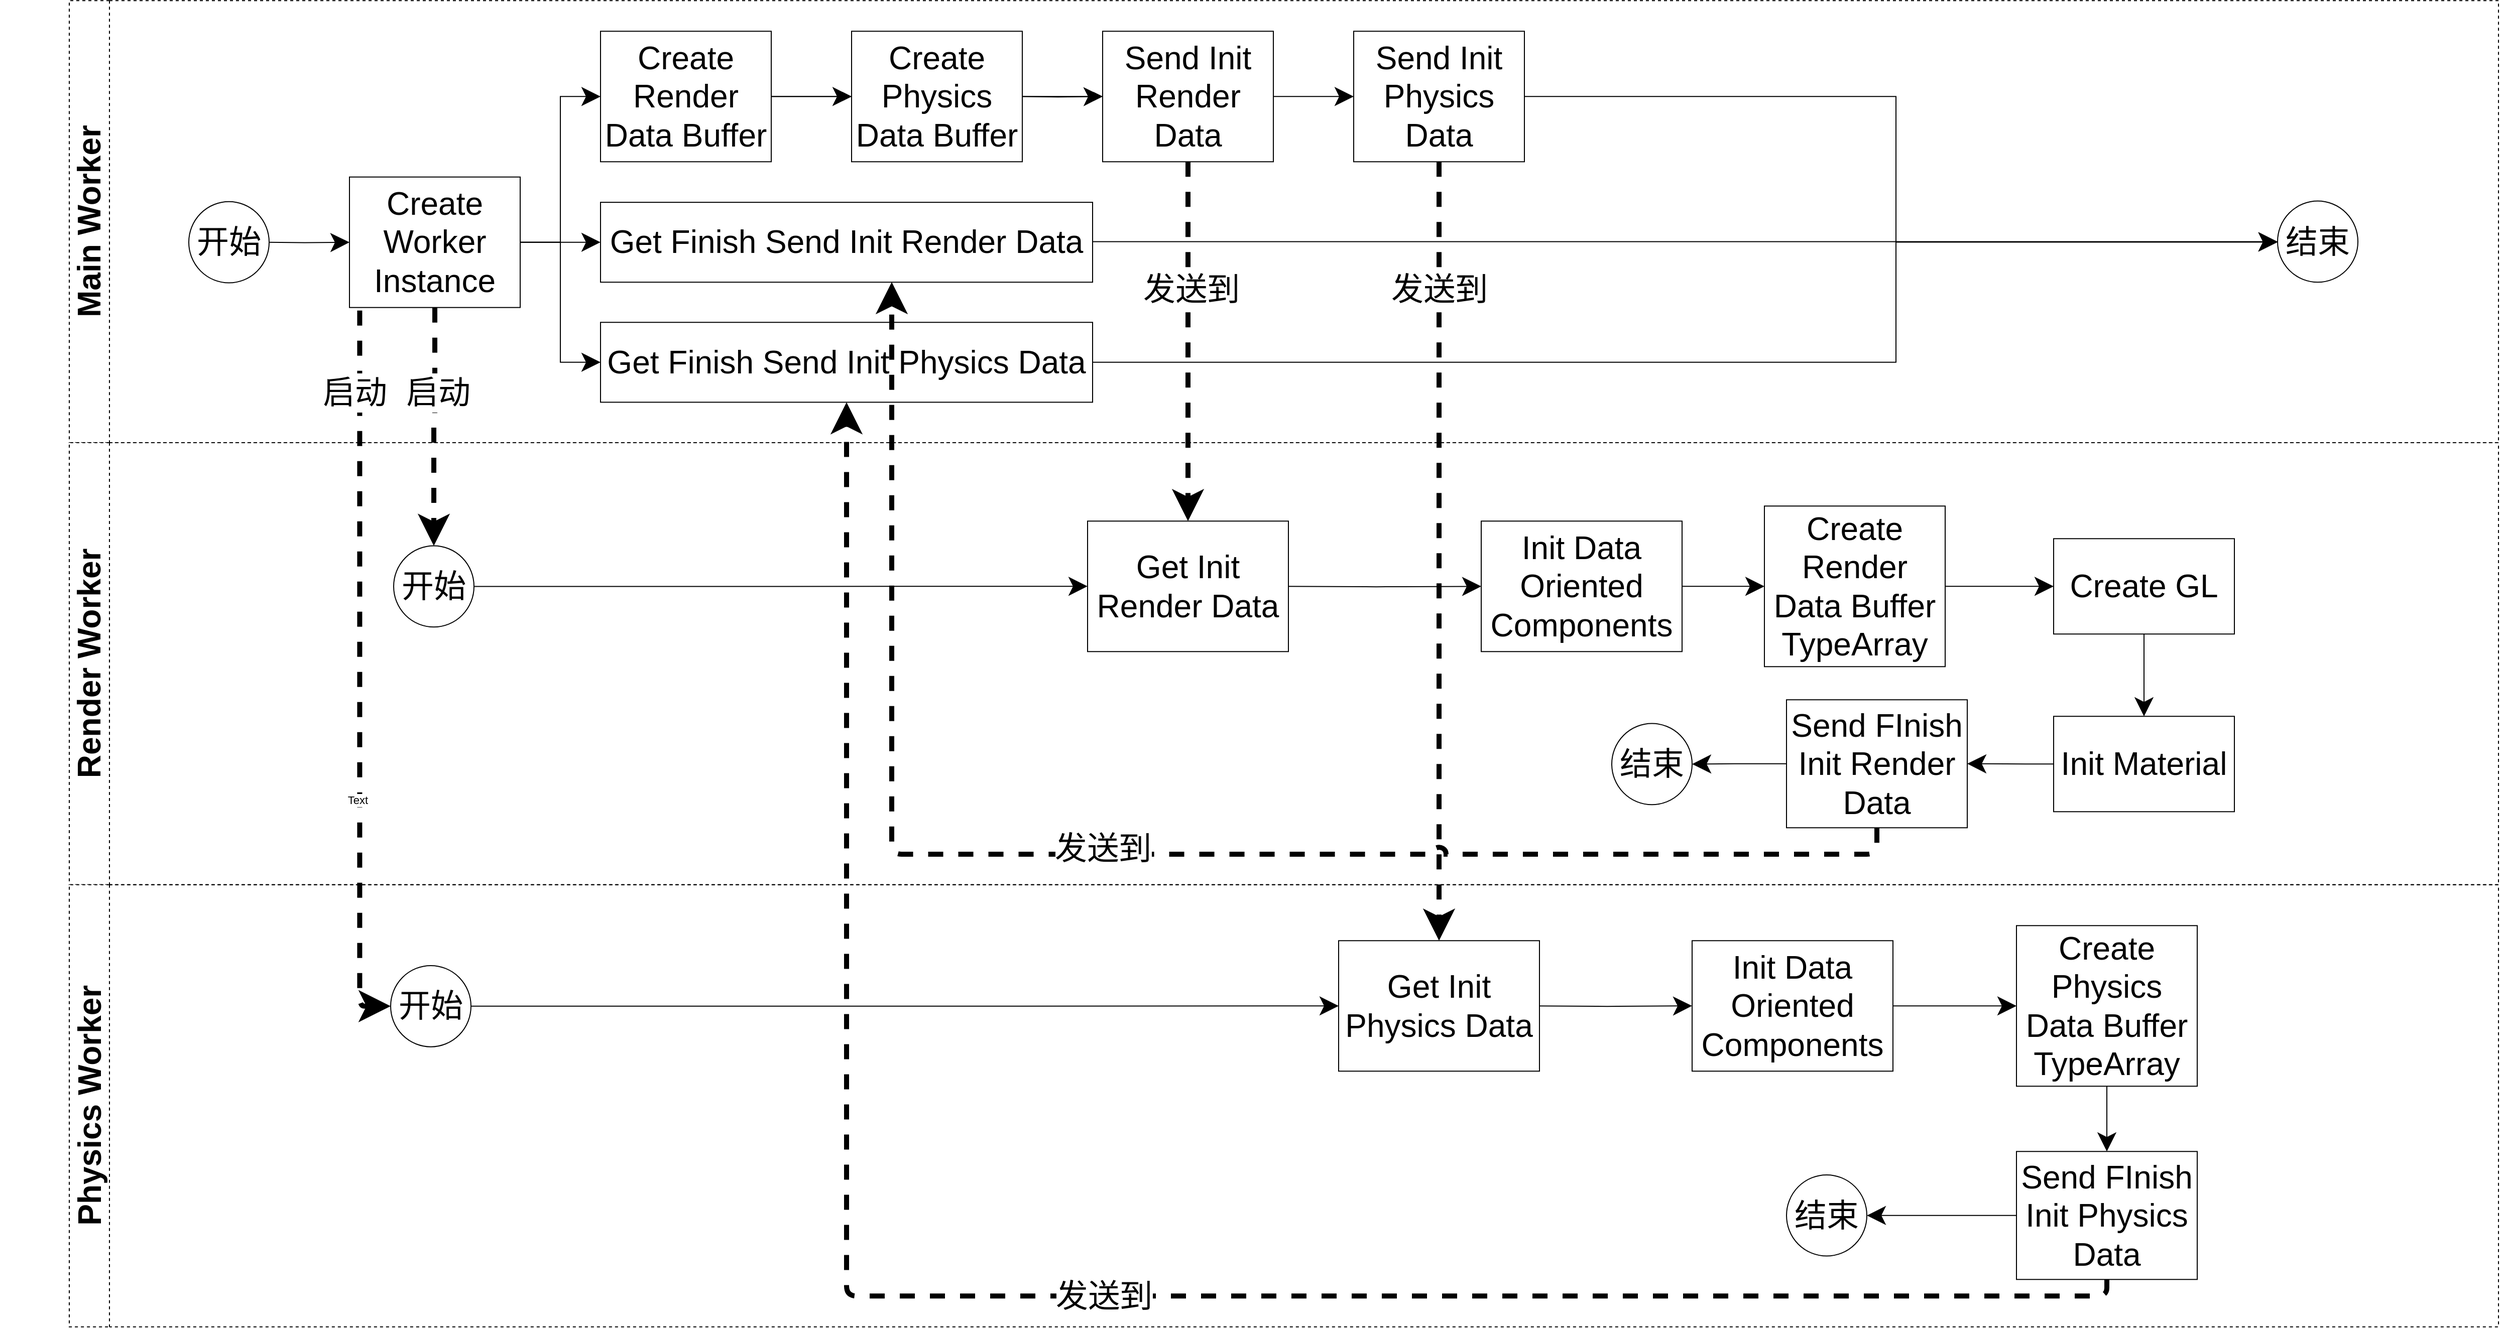<mxfile version="14.6.13" type="device"><diagram id="prtHgNgQTEPvFCAcTncT" name="Page-1"><mxGraphModel dx="3039" dy="2873" grid="1" gridSize="10" guides="1" tooltips="1" connect="1" arrows="1" fold="1" page="1" pageScale="1" pageWidth="827" pageHeight="1169" math="0" shadow="0"><root><mxCell id="0"/><mxCell id="1" parent="0"/><mxCell id="ZeFKKhJOCGgm9yfMqdJx-6" value="&lt;font style=&quot;font-size: 32px&quot;&gt;Main Worker&lt;/font&gt;" style="swimlane;html=1;childLayout=stackLayout;resizeParent=1;resizeParentMax=0;horizontal=0;startSize=40;horizontalStack=0;fontSize=22;dashed=1;" parent="1" vertex="1"><mxGeometry x="-639" y="-590.42" width="2419" height="440.42" as="geometry"><mxRectangle x="120" y="120" width="30" height="50" as="alternateBounds"/></mxGeometry></mxCell><mxCell id="ZeFKKhJOCGgm9yfMqdJx-7" style="edgeStyle=orthogonalEdgeStyle;rounded=0;orthogonalLoop=1;jettySize=auto;html=1;endArrow=classic;endFill=1;fontSize=22;" parent="1" edge="1"><mxGeometry relative="1" as="geometry"><mxPoint x="-700.0" y="-400.63" as="sourcePoint"/><mxPoint x="-699.966" y="-400.63" as="targetPoint"/></mxGeometry></mxCell><mxCell id="ZeFKKhJOCGgm9yfMqdJx-9" value="开始" style="ellipse;whiteSpace=wrap;html=1;fontSize=32;" parent="1" vertex="1"><mxGeometry x="-520" y="-390.07" width="80" height="80.83" as="geometry"/></mxCell><mxCell id="ZeFKKhJOCGgm9yfMqdJx-11" value="" style="edgeStyle=orthogonalEdgeStyle;rounded=0;orthogonalLoop=1;jettySize=auto;html=1;fontSize=32;endSize=16;startSize=16;" parent="1" target="ZeFKKhJOCGgm9yfMqdJx-15" edge="1"><mxGeometry relative="1" as="geometry"><mxPoint x="-440" y="-349.66" as="sourcePoint"/></mxGeometry></mxCell><mxCell id="ZeFKKhJOCGgm9yfMqdJx-13" value="" style="edgeStyle=orthogonalEdgeStyle;rounded=0;orthogonalLoop=1;jettySize=auto;html=1;fontSize=32;endSize=16;startSize=16;" parent="1" source="ZeFKKhJOCGgm9yfMqdJx-15" target="ZeFKKhJOCGgm9yfMqdJx-17" edge="1"><mxGeometry relative="1" as="geometry"><Array as="points"><mxPoint x="-150" y="-349.86"/><mxPoint x="-150" y="-494.86"/></Array></mxGeometry></mxCell><mxCell id="ZeFKKhJOCGgm9yfMqdJx-72" style="edgeStyle=orthogonalEdgeStyle;rounded=0;orthogonalLoop=1;jettySize=auto;html=1;entryX=0;entryY=0.5;entryDx=0;entryDy=0;startSize=16;endSize=16;" parent="1" source="ZeFKKhJOCGgm9yfMqdJx-15" target="ZeFKKhJOCGgm9yfMqdJx-61" edge="1"><mxGeometry relative="1" as="geometry"/></mxCell><mxCell id="ZeFKKhJOCGgm9yfMqdJx-73" style="edgeStyle=orthogonalEdgeStyle;rounded=0;orthogonalLoop=1;jettySize=auto;html=1;entryX=0;entryY=0.5;entryDx=0;entryDy=0;startSize=16;endSize=16;" parent="1" source="ZeFKKhJOCGgm9yfMqdJx-15" target="ZeFKKhJOCGgm9yfMqdJx-71" edge="1"><mxGeometry relative="1" as="geometry"><Array as="points"><mxPoint x="-150" y="-349.86"/><mxPoint x="-150" y="-229.86"/></Array></mxGeometry></mxCell><mxCell id="ZeFKKhJOCGgm9yfMqdJx-136" style="edgeStyle=orthogonalEdgeStyle;rounded=1;jumpStyle=none;orthogonalLoop=1;jettySize=auto;html=1;entryX=0.5;entryY=0;entryDx=0;entryDy=0;startSize=16;endSize=16;strokeWidth=5;dashed=1;" parent="1" source="ZeFKKhJOCGgm9yfMqdJx-15" target="ZeFKKhJOCGgm9yfMqdJx-129" edge="1"><mxGeometry relative="1" as="geometry"><Array as="points"/></mxGeometry></mxCell><mxCell id="cMjjEZMPsnDuDfGHtHwr-2" value="&lt;font style=&quot;font-size: 32px&quot;&gt;启动&lt;/font&gt;" style="edgeLabel;html=1;align=center;verticalAlign=middle;resizable=0;points=[];" parent="ZeFKKhJOCGgm9yfMqdJx-136" vertex="1" connectable="0"><mxGeometry x="-0.261" y="3" relative="1" as="geometry"><mxPoint y="-4" as="offset"/></mxGeometry></mxCell><mxCell id="ZeFKKhJOCGgm9yfMqdJx-137" style="edgeStyle=orthogonalEdgeStyle;rounded=1;jumpStyle=none;orthogonalLoop=1;jettySize=auto;html=1;entryX=0;entryY=0.5;entryDx=0;entryDy=0;dashed=1;startSize=16;endSize=16;strokeWidth=5;exitX=0.06;exitY=1.023;exitDx=0;exitDy=0;exitPerimeter=0;" parent="1" source="ZeFKKhJOCGgm9yfMqdJx-15" target="ZeFKKhJOCGgm9yfMqdJx-132" edge="1"><mxGeometry relative="1" as="geometry"><Array as="points"><mxPoint x="-350" y="411"/></Array></mxGeometry></mxCell><mxCell id="cMjjEZMPsnDuDfGHtHwr-1" value="Text" style="edgeLabel;html=1;align=center;verticalAlign=middle;resizable=0;points=[];" parent="ZeFKKhJOCGgm9yfMqdJx-137" vertex="1" connectable="0"><mxGeometry x="0.347" y="-2" relative="1" as="geometry"><mxPoint as="offset"/></mxGeometry></mxCell><mxCell id="cMjjEZMPsnDuDfGHtHwr-3" value="&lt;font style=&quot;font-size: 32px&quot;&gt;启动&lt;/font&gt;" style="edgeLabel;html=1;align=center;verticalAlign=middle;resizable=0;points=[];" parent="ZeFKKhJOCGgm9yfMqdJx-137" vertex="1" connectable="0"><mxGeometry x="-0.799" y="-5" relative="1" as="geometry"><mxPoint y="9" as="offset"/></mxGeometry></mxCell><mxCell id="ZeFKKhJOCGgm9yfMqdJx-15" value="Create Worker Instance" style="whiteSpace=wrap;html=1;fontSize=32;" parent="1" vertex="1"><mxGeometry x="-360" y="-414.65" width="170" height="130" as="geometry"/></mxCell><mxCell id="ZeFKKhJOCGgm9yfMqdJx-63" value="" style="edgeStyle=orthogonalEdgeStyle;rounded=0;orthogonalLoop=1;jettySize=auto;html=1;" parent="1" source="ZeFKKhJOCGgm9yfMqdJx-17" target="ZeFKKhJOCGgm9yfMqdJx-62" edge="1"><mxGeometry relative="1" as="geometry"/></mxCell><mxCell id="ZeFKKhJOCGgm9yfMqdJx-69" value="" style="edgeStyle=orthogonalEdgeStyle;rounded=0;orthogonalLoop=1;jettySize=auto;html=1;endSize=16;startSize=16;" parent="1" source="ZeFKKhJOCGgm9yfMqdJx-17" edge="1"><mxGeometry relative="1" as="geometry"><mxPoint x="140" y="-494.86" as="targetPoint"/></mxGeometry></mxCell><mxCell id="ZeFKKhJOCGgm9yfMqdJx-17" value="Create Render Data Buffer" style="whiteSpace=wrap;html=1;fontSize=32;" parent="1" vertex="1"><mxGeometry x="-110" y="-559.86" width="170" height="130" as="geometry"/></mxCell><mxCell id="ZeFKKhJOCGgm9yfMqdJx-54" value="&lt;font style=&quot;font-size: 32px&quot;&gt;Render Worker&lt;/font&gt;" style="swimlane;html=1;childLayout=stackLayout;resizeParent=1;resizeParentMax=0;horizontal=0;startSize=40;horizontalStack=0;fontSize=22;dashed=1;" parent="1" vertex="1"><mxGeometry x="-639" y="-150" width="2419" height="440.42" as="geometry"><mxRectangle x="120" y="120" width="30" height="50" as="alternateBounds"/></mxGeometry></mxCell><mxCell id="ZeFKKhJOCGgm9yfMqdJx-60" value="&lt;font style=&quot;font-size: 32px&quot;&gt;Physics Worker&lt;/font&gt;" style="swimlane;html=1;childLayout=stackLayout;resizeParent=1;resizeParentMax=0;horizontal=0;startSize=40;horizontalStack=0;fontSize=22;dashed=1;" parent="1" vertex="1"><mxGeometry x="-639" y="290.42" width="2419" height="440.42" as="geometry"><mxRectangle x="120" y="120" width="30" height="50" as="alternateBounds"/></mxGeometry></mxCell><mxCell id="ZeFKKhJOCGgm9yfMqdJx-77" style="edgeStyle=orthogonalEdgeStyle;rounded=0;orthogonalLoop=1;jettySize=auto;html=1;entryX=0;entryY=0.5;entryDx=0;entryDy=0;startSize=16;endSize=16;" parent="1" source="ZeFKKhJOCGgm9yfMqdJx-61" target="ZeFKKhJOCGgm9yfMqdJx-75" edge="1"><mxGeometry relative="1" as="geometry"><Array as="points"><mxPoint x="1560" y="-349.86"/></Array></mxGeometry></mxCell><mxCell id="ZeFKKhJOCGgm9yfMqdJx-61" value="Get Finish Send Init Render Data" style="whiteSpace=wrap;html=1;fontSize=32;" parent="1" vertex="1"><mxGeometry x="-110" y="-389.44" width="490" height="79.58" as="geometry"/></mxCell><mxCell id="ZeFKKhJOCGgm9yfMqdJx-65" value="" style="edgeStyle=orthogonalEdgeStyle;rounded=0;orthogonalLoop=1;jettySize=auto;html=1;" parent="1" source="ZeFKKhJOCGgm9yfMqdJx-62" target="ZeFKKhJOCGgm9yfMqdJx-64" edge="1"><mxGeometry relative="1" as="geometry"/></mxCell><mxCell id="ZeFKKhJOCGgm9yfMqdJx-62" value="Create Physics Data Buffer" style="whiteSpace=wrap;html=1;fontSize=32;" parent="1" vertex="1"><mxGeometry x="140" y="-559.86" width="170" height="130" as="geometry"/></mxCell><mxCell id="ZeFKKhJOCGgm9yfMqdJx-67" value="" style="edgeStyle=orthogonalEdgeStyle;rounded=0;orthogonalLoop=1;jettySize=auto;html=1;endSize=16;startSize=16;" parent="1" source="ZeFKKhJOCGgm9yfMqdJx-64" target="ZeFKKhJOCGgm9yfMqdJx-66" edge="1"><mxGeometry relative="1" as="geometry"/></mxCell><mxCell id="ZeFKKhJOCGgm9yfMqdJx-104" style="edgeStyle=orthogonalEdgeStyle;rounded=0;orthogonalLoop=1;jettySize=auto;html=1;entryX=0.5;entryY=0;entryDx=0;entryDy=0;startSize=16;endSize=16;jumpStyle=none;dashed=1;strokeWidth=5;" parent="1" source="ZeFKKhJOCGgm9yfMqdJx-64" target="ZeFKKhJOCGgm9yfMqdJx-130" edge="1"><mxGeometry relative="1" as="geometry"><mxPoint x="476" y="-91.86" as="targetPoint"/><Array as="points"><mxPoint x="475" y="-100"/><mxPoint x="475" y="-100"/></Array></mxGeometry></mxCell><mxCell id="cMjjEZMPsnDuDfGHtHwr-6" value="&lt;font style=&quot;font-size: 32px&quot;&gt;发送到&lt;/font&gt;" style="edgeLabel;html=1;align=center;verticalAlign=middle;resizable=0;points=[];" parent="ZeFKKhJOCGgm9yfMqdJx-104" vertex="1" connectable="0"><mxGeometry x="-0.297" y="3" relative="1" as="geometry"><mxPoint y="1" as="offset"/></mxGeometry></mxCell><mxCell id="ZeFKKhJOCGgm9yfMqdJx-64" value="Send Init Render Data" style="whiteSpace=wrap;html=1;fontSize=32;" parent="1" vertex="1"><mxGeometry x="390" y="-559.86" width="170" height="130" as="geometry"/></mxCell><mxCell id="ZeFKKhJOCGgm9yfMqdJx-76" style="edgeStyle=orthogonalEdgeStyle;rounded=0;orthogonalLoop=1;jettySize=auto;html=1;entryX=0;entryY=0.5;entryDx=0;entryDy=0;startSize=16;endSize=16;" parent="1" source="ZeFKKhJOCGgm9yfMqdJx-66" target="ZeFKKhJOCGgm9yfMqdJx-75" edge="1"><mxGeometry relative="1" as="geometry"><Array as="points"><mxPoint x="1180" y="-494.86"/><mxPoint x="1180" y="-349.86"/><mxPoint x="1560" y="-349.86"/></Array></mxGeometry></mxCell><mxCell id="ZeFKKhJOCGgm9yfMqdJx-128" style="edgeStyle=orthogonalEdgeStyle;rounded=1;jumpStyle=none;orthogonalLoop=1;jettySize=auto;html=1;dashed=1;startSize=16;endSize=16;strokeWidth=5;entryX=0.5;entryY=0;entryDx=0;entryDy=0;" parent="1" source="ZeFKKhJOCGgm9yfMqdJx-66" target="ZeFKKhJOCGgm9yfMqdJx-133" edge="1"><mxGeometry relative="1" as="geometry"><mxPoint x="727" y="326.14" as="targetPoint"/></mxGeometry></mxCell><mxCell id="cMjjEZMPsnDuDfGHtHwr-7" value="&lt;font style=&quot;font-size: 32px&quot;&gt;发送到&lt;/font&gt;" style="edgeLabel;html=1;align=center;verticalAlign=middle;resizable=0;points=[];" parent="ZeFKKhJOCGgm9yfMqdJx-128" vertex="1" connectable="0"><mxGeometry x="-0.676" y="-2" relative="1" as="geometry"><mxPoint x="2" y="1" as="offset"/></mxGeometry></mxCell><mxCell id="ZeFKKhJOCGgm9yfMqdJx-66" value="Send Init Physics Data" style="whiteSpace=wrap;html=1;fontSize=32;" parent="1" vertex="1"><mxGeometry x="640" y="-559.86" width="170" height="130" as="geometry"/></mxCell><mxCell id="ZeFKKhJOCGgm9yfMqdJx-70" value="" style="edgeStyle=orthogonalEdgeStyle;rounded=0;orthogonalLoop=1;jettySize=auto;html=1;endSize=16;startSize=16;" parent="1" target="ZeFKKhJOCGgm9yfMqdJx-64" edge="1"><mxGeometry relative="1" as="geometry"><mxPoint x="310" y="-494.86" as="sourcePoint"/></mxGeometry></mxCell><mxCell id="ZeFKKhJOCGgm9yfMqdJx-78" style="edgeStyle=orthogonalEdgeStyle;rounded=0;orthogonalLoop=1;jettySize=auto;html=1;entryX=0;entryY=0.5;entryDx=0;entryDy=0;startSize=16;endSize=16;" parent="1" source="ZeFKKhJOCGgm9yfMqdJx-71" target="ZeFKKhJOCGgm9yfMqdJx-75" edge="1"><mxGeometry relative="1" as="geometry"><Array as="points"><mxPoint x="1180" y="-229.86"/><mxPoint x="1180" y="-349.86"/><mxPoint x="1560" y="-349.86"/></Array></mxGeometry></mxCell><mxCell id="ZeFKKhJOCGgm9yfMqdJx-71" value="Get Finish Send Init Physics Data" style="whiteSpace=wrap;html=1;fontSize=32;" parent="1" vertex="1"><mxGeometry x="-110" y="-269.86" width="490" height="79.58" as="geometry"/></mxCell><mxCell id="ZeFKKhJOCGgm9yfMqdJx-75" value="结束" style="ellipse;whiteSpace=wrap;html=1;fontSize=32;" parent="1" vertex="1"><mxGeometry x="1560" y="-390.69" width="80" height="80.83" as="geometry"/></mxCell><mxCell id="ZeFKKhJOCGgm9yfMqdJx-79" style="edgeStyle=orthogonalEdgeStyle;rounded=0;orthogonalLoop=1;jettySize=auto;html=1;endArrow=classic;endFill=1;fontSize=22;" parent="1" edge="1"><mxGeometry relative="1" as="geometry"><mxPoint x="-690.0" y="-45.62" as="sourcePoint"/><mxPoint x="-689.966" y="-45.62" as="targetPoint"/></mxGeometry></mxCell><mxCell id="ZeFKKhJOCGgm9yfMqdJx-117" style="edgeStyle=orthogonalEdgeStyle;rounded=1;jumpStyle=none;orthogonalLoop=1;jettySize=auto;html=1;entryX=0;entryY=0.5;entryDx=0;entryDy=0;startSize=16;endSize=16;strokeWidth=1;" parent="1" target="ZeFKKhJOCGgm9yfMqdJx-105" edge="1"><mxGeometry relative="1" as="geometry"><mxPoint x="566" y="-6.86" as="sourcePoint"/></mxGeometry></mxCell><mxCell id="ZeFKKhJOCGgm9yfMqdJx-107" value="" style="edgeStyle=orthogonalEdgeStyle;rounded=1;jumpStyle=none;orthogonalLoop=1;jettySize=auto;html=1;startSize=16;endSize=16;strokeWidth=1;" parent="1" source="ZeFKKhJOCGgm9yfMqdJx-105" target="ZeFKKhJOCGgm9yfMqdJx-106" edge="1"><mxGeometry relative="1" as="geometry"/></mxCell><mxCell id="ZeFKKhJOCGgm9yfMqdJx-105" value="Init Data Oriented Components" style="whiteSpace=wrap;html=1;fontSize=32;" parent="1" vertex="1"><mxGeometry x="767" y="-71.86" width="200" height="130" as="geometry"/></mxCell><mxCell id="ZeFKKhJOCGgm9yfMqdJx-109" value="" style="edgeStyle=orthogonalEdgeStyle;rounded=1;jumpStyle=none;orthogonalLoop=1;jettySize=auto;html=1;startSize=16;endSize=16;strokeWidth=1;" parent="1" source="ZeFKKhJOCGgm9yfMqdJx-106" target="ZeFKKhJOCGgm9yfMqdJx-108" edge="1"><mxGeometry relative="1" as="geometry"/></mxCell><mxCell id="ZeFKKhJOCGgm9yfMqdJx-106" value="Create Render Data Buffer TypeArray" style="whiteSpace=wrap;html=1;fontSize=32;" parent="1" vertex="1"><mxGeometry x="1049" y="-86.86" width="180" height="160" as="geometry"/></mxCell><mxCell id="ZeFKKhJOCGgm9yfMqdJx-111" value="" style="edgeStyle=orthogonalEdgeStyle;rounded=1;jumpStyle=none;orthogonalLoop=1;jettySize=auto;html=1;startSize=16;endSize=16;strokeWidth=1;" parent="1" source="ZeFKKhJOCGgm9yfMqdJx-108" target="ZeFKKhJOCGgm9yfMqdJx-110" edge="1"><mxGeometry relative="1" as="geometry"/></mxCell><mxCell id="ZeFKKhJOCGgm9yfMqdJx-108" value="Create GL" style="whiteSpace=wrap;html=1;fontSize=32;" parent="1" vertex="1"><mxGeometry x="1337" y="-54.36" width="180" height="95" as="geometry"/></mxCell><mxCell id="ZeFKKhJOCGgm9yfMqdJx-113" value="" style="edgeStyle=orthogonalEdgeStyle;rounded=1;jumpStyle=none;orthogonalLoop=1;jettySize=auto;html=1;startSize=16;endSize=16;strokeWidth=1;" parent="1" source="ZeFKKhJOCGgm9yfMqdJx-110" target="ZeFKKhJOCGgm9yfMqdJx-112" edge="1"><mxGeometry relative="1" as="geometry"/></mxCell><mxCell id="ZeFKKhJOCGgm9yfMqdJx-110" value="Init Material" style="whiteSpace=wrap;html=1;fontSize=32;" parent="1" vertex="1"><mxGeometry x="1337" y="122.64" width="180" height="95" as="geometry"/></mxCell><mxCell id="ZeFKKhJOCGgm9yfMqdJx-115" style="edgeStyle=orthogonalEdgeStyle;rounded=1;jumpStyle=none;orthogonalLoop=1;jettySize=auto;html=1;startSize=16;endSize=16;strokeWidth=1;" parent="1" source="ZeFKKhJOCGgm9yfMqdJx-112" target="ZeFKKhJOCGgm9yfMqdJx-114" edge="1"><mxGeometry relative="1" as="geometry"/></mxCell><mxCell id="ZeFKKhJOCGgm9yfMqdJx-116" style="edgeStyle=orthogonalEdgeStyle;rounded=1;jumpStyle=arc;orthogonalLoop=1;jettySize=auto;html=1;startSize=16;endSize=16;strokeWidth=5;dashed=1;" parent="1" source="ZeFKKhJOCGgm9yfMqdJx-112" edge="1"><mxGeometry relative="1" as="geometry"><mxPoint x="180" y="-310" as="targetPoint"/><Array as="points"><mxPoint x="1161" y="260"/><mxPoint x="180" y="260"/><mxPoint x="180" y="-310"/></Array></mxGeometry></mxCell><mxCell id="cMjjEZMPsnDuDfGHtHwr-5" value="&lt;font style=&quot;font-size: 32px&quot;&gt;发送到&lt;/font&gt;" style="edgeLabel;html=1;align=center;verticalAlign=middle;resizable=0;points=[];" parent="ZeFKKhJOCGgm9yfMqdJx-116" vertex="1" connectable="0"><mxGeometry x="0.011" y="-6" relative="1" as="geometry"><mxPoint as="offset"/></mxGeometry></mxCell><mxCell id="ZeFKKhJOCGgm9yfMqdJx-112" value="Send FInish Init Render Data" style="whiteSpace=wrap;html=1;fontSize=32;" parent="1" vertex="1"><mxGeometry x="1071" y="106.14" width="180" height="127.5" as="geometry"/></mxCell><mxCell id="ZeFKKhJOCGgm9yfMqdJx-114" value="结束" style="ellipse;whiteSpace=wrap;html=1;fontSize=32;" parent="1" vertex="1"><mxGeometry x="897" y="129.81" width="80" height="80.83" as="geometry"/></mxCell><mxCell id="ZeFKKhJOCGgm9yfMqdJx-123" style="edgeStyle=orthogonalEdgeStyle;rounded=1;jumpStyle=none;orthogonalLoop=1;jettySize=auto;html=1;startSize=16;endSize=16;strokeWidth=1;" parent="1" target="ZeFKKhJOCGgm9yfMqdJx-119" edge="1"><mxGeometry relative="1" as="geometry"><mxPoint x="817" y="411.14" as="sourcePoint"/></mxGeometry></mxCell><mxCell id="ZeFKKhJOCGgm9yfMqdJx-124" style="edgeStyle=orthogonalEdgeStyle;rounded=1;jumpStyle=none;orthogonalLoop=1;jettySize=auto;html=1;startSize=16;endSize=16;strokeWidth=1;" parent="1" source="ZeFKKhJOCGgm9yfMqdJx-119" target="ZeFKKhJOCGgm9yfMqdJx-120" edge="1"><mxGeometry relative="1" as="geometry"/></mxCell><mxCell id="ZeFKKhJOCGgm9yfMqdJx-119" value="Init Data Oriented Components" style="whiteSpace=wrap;html=1;fontSize=32;" parent="1" vertex="1"><mxGeometry x="977" y="346.14" width="200" height="130" as="geometry"/></mxCell><mxCell id="ZeFKKhJOCGgm9yfMqdJx-125" style="edgeStyle=orthogonalEdgeStyle;rounded=1;jumpStyle=none;orthogonalLoop=1;jettySize=auto;html=1;startSize=16;endSize=16;strokeWidth=1;" parent="1" source="ZeFKKhJOCGgm9yfMqdJx-120" target="ZeFKKhJOCGgm9yfMqdJx-121" edge="1"><mxGeometry relative="1" as="geometry"/></mxCell><mxCell id="ZeFKKhJOCGgm9yfMqdJx-120" value="Create Physics Data Buffer TypeArray" style="whiteSpace=wrap;html=1;fontSize=32;" parent="1" vertex="1"><mxGeometry x="1300" y="331.14" width="180" height="160" as="geometry"/></mxCell><mxCell id="ZeFKKhJOCGgm9yfMqdJx-126" style="edgeStyle=orthogonalEdgeStyle;rounded=1;jumpStyle=none;orthogonalLoop=1;jettySize=auto;html=1;entryX=1;entryY=0.5;entryDx=0;entryDy=0;startSize=16;endSize=16;strokeWidth=1;" parent="1" source="ZeFKKhJOCGgm9yfMqdJx-121" target="ZeFKKhJOCGgm9yfMqdJx-122" edge="1"><mxGeometry relative="1" as="geometry"/></mxCell><mxCell id="ZeFKKhJOCGgm9yfMqdJx-127" style="edgeStyle=orthogonalEdgeStyle;rounded=1;jumpStyle=arc;orthogonalLoop=1;jettySize=auto;html=1;startSize=16;endSize=16;strokeWidth=5;dashed=1;" parent="1" source="ZeFKKhJOCGgm9yfMqdJx-121" target="ZeFKKhJOCGgm9yfMqdJx-71" edge="1"><mxGeometry relative="1" as="geometry"><Array as="points"><mxPoint x="1390" y="700.14"/><mxPoint x="135" y="700.14"/></Array></mxGeometry></mxCell><mxCell id="cMjjEZMPsnDuDfGHtHwr-4" value="&lt;font style=&quot;font-size: 32px&quot;&gt;发送到&lt;/font&gt;" style="edgeLabel;html=1;align=center;verticalAlign=middle;resizable=0;points=[];" parent="ZeFKKhJOCGgm9yfMqdJx-127" vertex="1" connectable="0"><mxGeometry x="-0.197" y="2" relative="1" as="geometry"><mxPoint x="-148" y="-2" as="offset"/></mxGeometry></mxCell><mxCell id="ZeFKKhJOCGgm9yfMqdJx-121" value="Send FInish Init Physics Data" style="whiteSpace=wrap;html=1;fontSize=32;" parent="1" vertex="1"><mxGeometry x="1300" y="556.14" width="180" height="127.5" as="geometry"/></mxCell><mxCell id="ZeFKKhJOCGgm9yfMqdJx-122" value="结束" style="ellipse;whiteSpace=wrap;html=1;fontSize=32;" parent="1" vertex="1"><mxGeometry x="1071" y="579.47" width="80" height="80.83" as="geometry"/></mxCell><mxCell id="ZeFKKhJOCGgm9yfMqdJx-131" style="edgeStyle=orthogonalEdgeStyle;rounded=1;jumpStyle=none;orthogonalLoop=1;jettySize=auto;html=1;startSize=16;endSize=16;strokeWidth=1;" parent="1" source="ZeFKKhJOCGgm9yfMqdJx-129" target="ZeFKKhJOCGgm9yfMqdJx-130" edge="1"><mxGeometry relative="1" as="geometry"/></mxCell><mxCell id="ZeFKKhJOCGgm9yfMqdJx-129" value="开始" style="ellipse;whiteSpace=wrap;html=1;fontSize=32;" parent="1" vertex="1"><mxGeometry x="-316" y="-47.19" width="80" height="80.83" as="geometry"/></mxCell><mxCell id="ZeFKKhJOCGgm9yfMqdJx-130" value="Get Init Render Data" style="whiteSpace=wrap;html=1;fontSize=32;" parent="1" vertex="1"><mxGeometry x="375" y="-71.86" width="200" height="130" as="geometry"/></mxCell><mxCell id="ZeFKKhJOCGgm9yfMqdJx-135" style="edgeStyle=orthogonalEdgeStyle;rounded=1;jumpStyle=none;orthogonalLoop=1;jettySize=auto;html=1;entryX=0;entryY=0.5;entryDx=0;entryDy=0;startSize=16;endSize=16;strokeWidth=1;" parent="1" source="ZeFKKhJOCGgm9yfMqdJx-132" target="ZeFKKhJOCGgm9yfMqdJx-133" edge="1"><mxGeometry relative="1" as="geometry"/></mxCell><mxCell id="ZeFKKhJOCGgm9yfMqdJx-132" value="开始" style="ellipse;whiteSpace=wrap;html=1;fontSize=32;" parent="1" vertex="1"><mxGeometry x="-319" y="371" width="80" height="80.83" as="geometry"/></mxCell><mxCell id="ZeFKKhJOCGgm9yfMqdJx-133" value="Get Init Physics Data" style="whiteSpace=wrap;html=1;fontSize=32;" parent="1" vertex="1"><mxGeometry x="625" y="346.14" width="200" height="130" as="geometry"/></mxCell></root></mxGraphModel></diagram></mxfile>